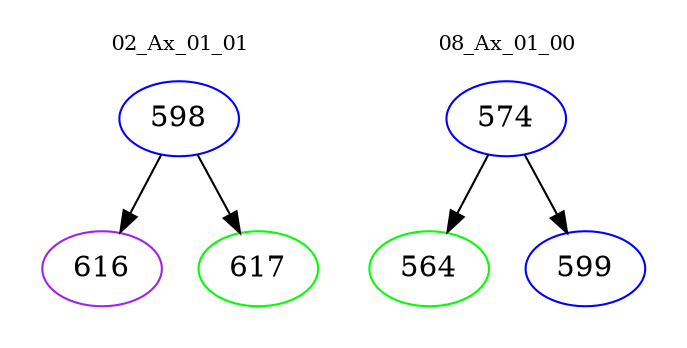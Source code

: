 digraph{
subgraph cluster_0 {
color = white
label = "02_Ax_01_01";
fontsize=10;
T0_598 [label="598", color="blue"]
T0_598 -> T0_616 [color="black"]
T0_616 [label="616", color="purple"]
T0_598 -> T0_617 [color="black"]
T0_617 [label="617", color="green"]
}
subgraph cluster_1 {
color = white
label = "08_Ax_01_00";
fontsize=10;
T1_574 [label="574", color="blue"]
T1_574 -> T1_564 [color="black"]
T1_564 [label="564", color="green"]
T1_574 -> T1_599 [color="black"]
T1_599 [label="599", color="blue"]
}
}
